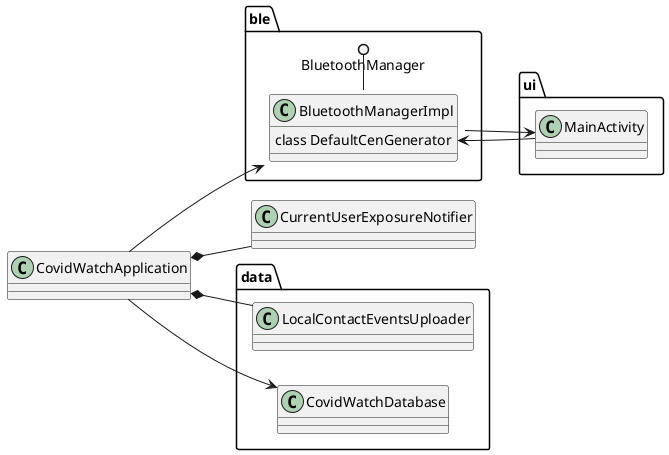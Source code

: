 @startuml
left to right direction
package ui {
    class MainActivity
}
package ble {
  class BluetoothManagerImpl {
    class DefaultCenGenerator
  }
  BluetoothManagerImpl -() BluetoothManager
}
package data {
    class LocalContactEventsUploader
    class CovidWatchDatabase
}

class CovidWatchApplication
class CurrentUserExposureNotifier

CovidWatchApplication *-- LocalContactEventsUploader
CovidWatchApplication *-- CurrentUserExposureNotifier
CovidWatchApplication --> CovidWatchDatabase
CovidWatchApplication --> BluetoothManagerImpl
BluetoothManagerImpl --> MainActivity
MainActivity --> BluetoothManagerImpl::DefaultCenGenerator

@enduml